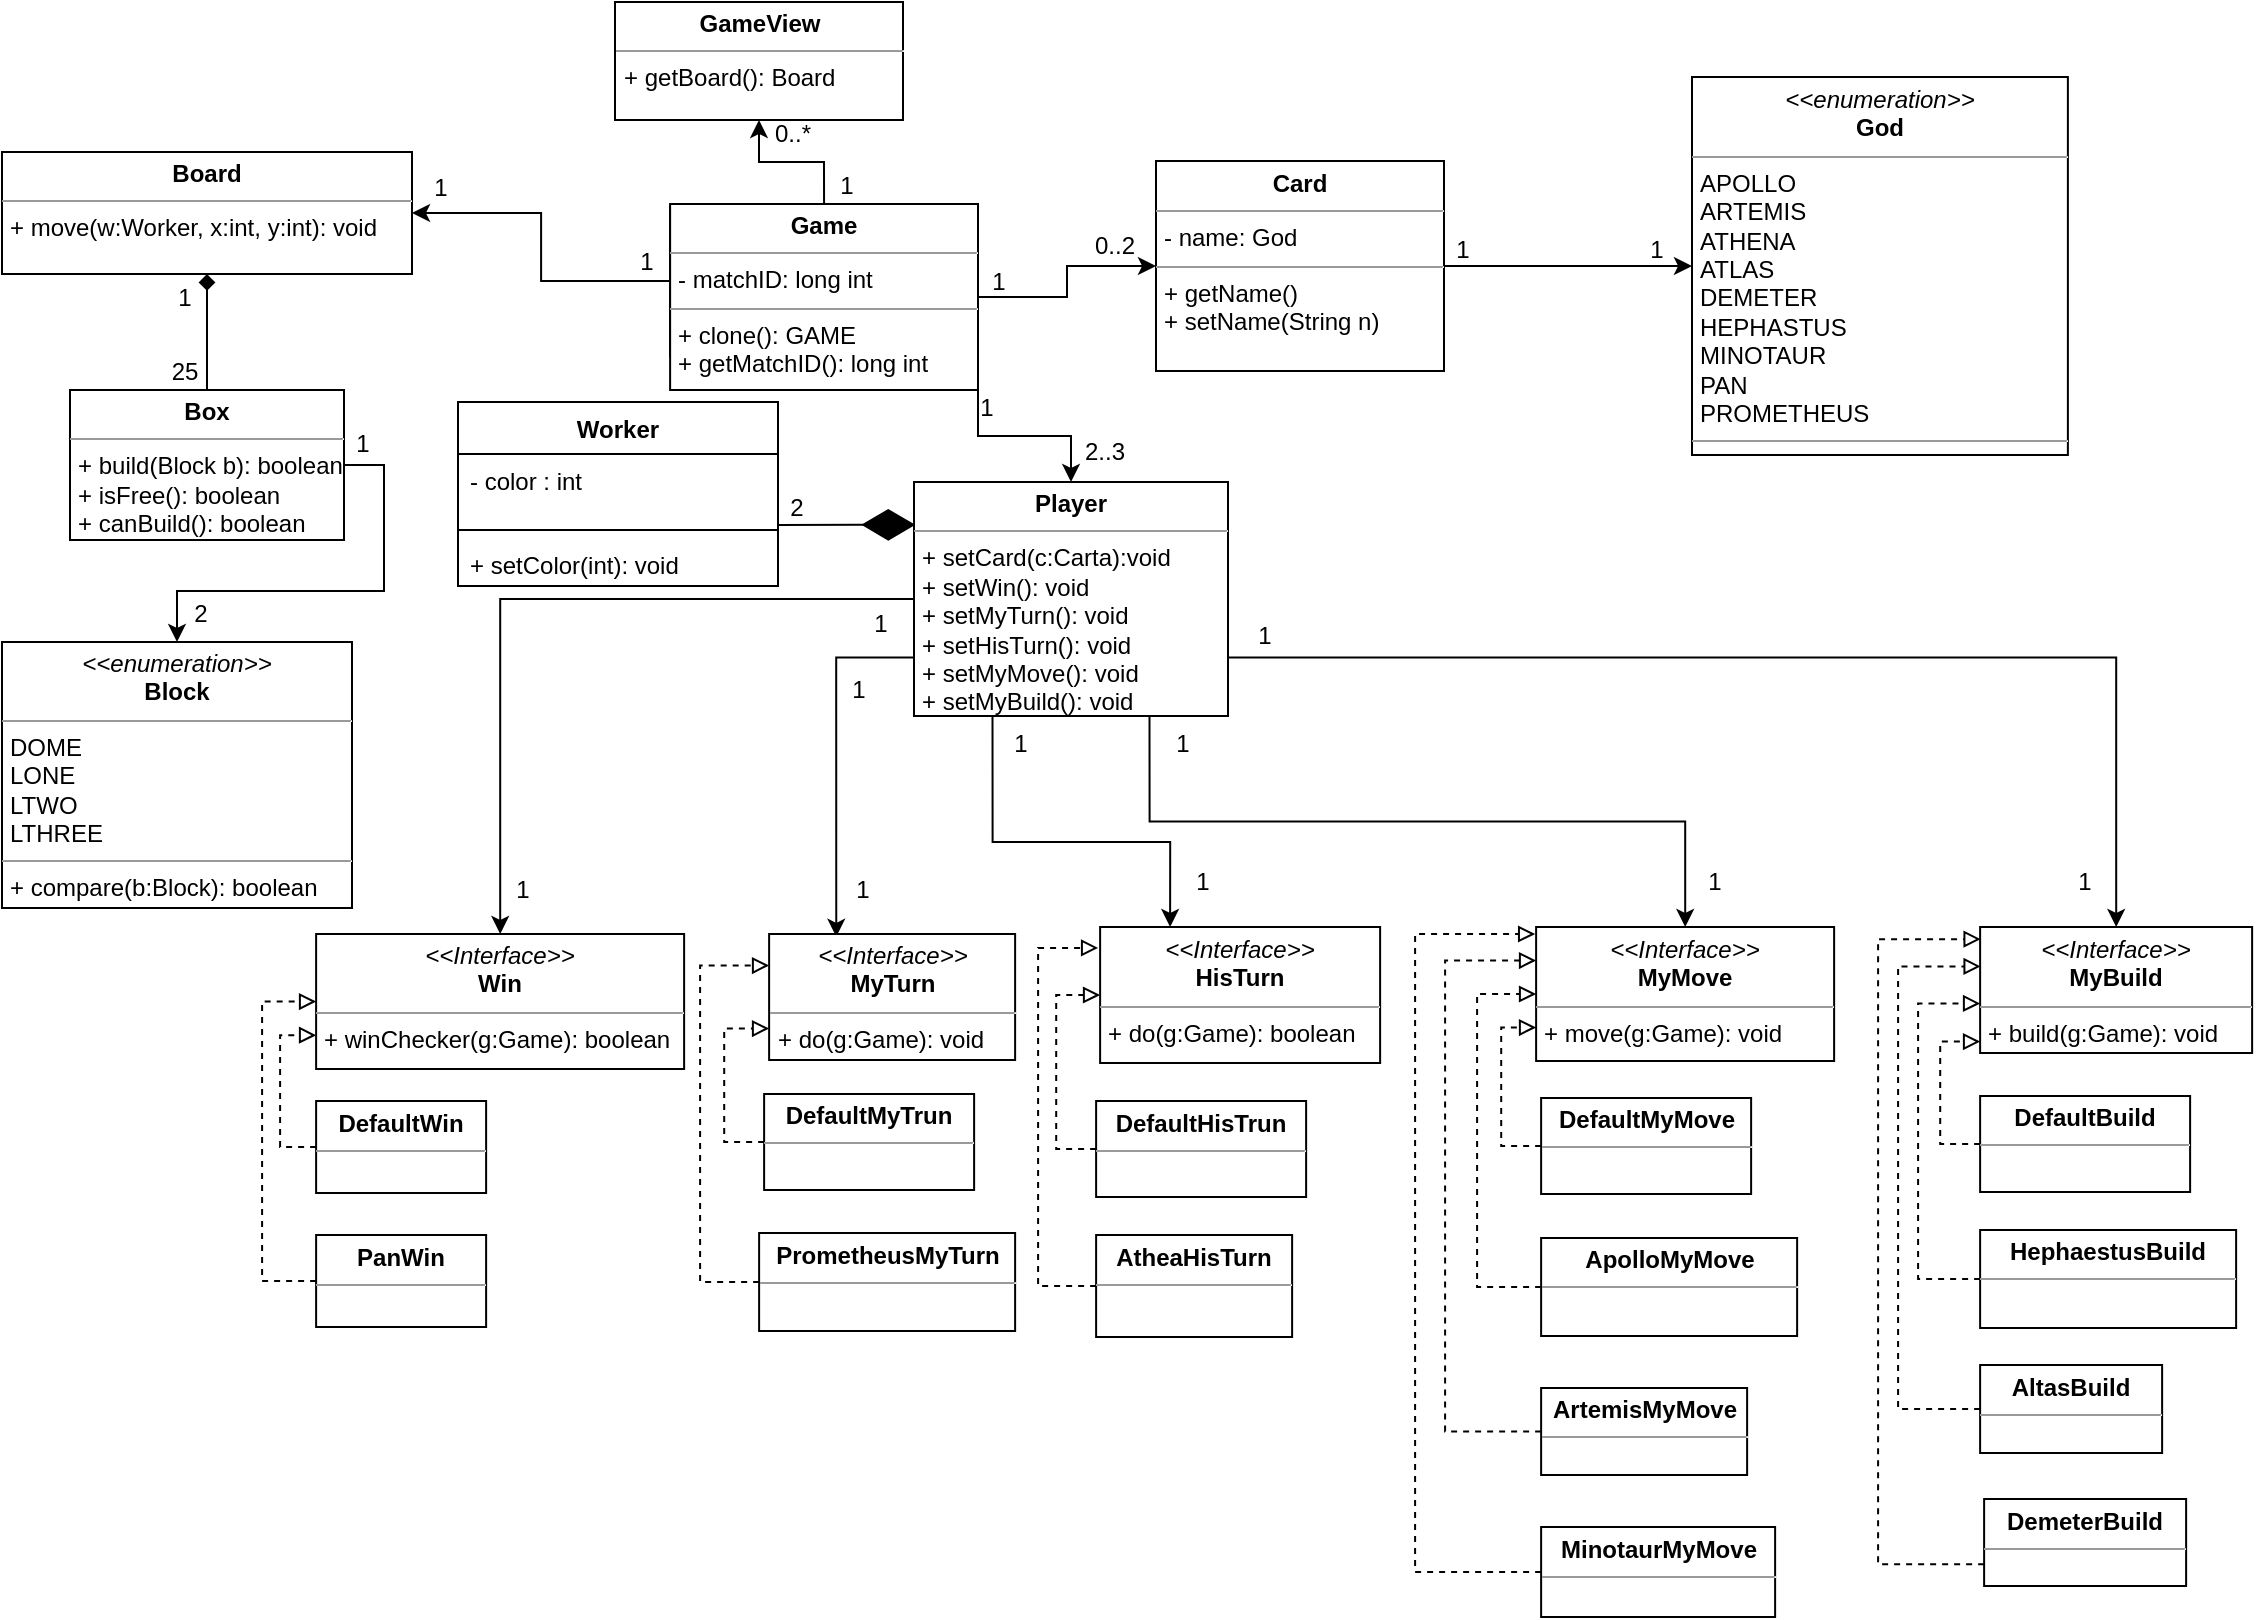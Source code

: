 <mxfile version="12.6.5" type="device"><diagram id="AI4W4s346pFo44KeCA1z" name="Page-1"><mxGraphModel dx="1673" dy="967" grid="0" gridSize="10" guides="1" tooltips="1" connect="1" arrows="1" fold="1" page="1" pageScale="1" pageWidth="1169" pageHeight="827" math="0" shadow="0"><root><mxCell id="0"/><mxCell id="1" parent="0"/><mxCell id="ljzHWtXD3Ws3ad_9SaKF-7" style="edgeStyle=orthogonalEdgeStyle;rounded=0;orthogonalLoop=1;jettySize=auto;html=1;exitX=0;exitY=0.5;exitDx=0;exitDy=0;" edge="1" parent="1" source="TL9_snPZ9ANABbZx_FBI-160" target="TL9_snPZ9ANABbZx_FBI-161"><mxGeometry relative="1" as="geometry"/></mxCell><mxCell id="TL9_snPZ9ANABbZx_FBI-160" value="&lt;p style=&quot;margin: 0px ; margin-top: 4px ; text-align: center&quot;&gt;&lt;b&gt;Game&lt;/b&gt;&lt;/p&gt;&lt;hr size=&quot;1&quot;&gt;&lt;p style=&quot;margin: 0px ; margin-left: 4px&quot;&gt;&lt;/p&gt;&lt;p style=&quot;margin: 0px ; margin-left: 4px&quot;&gt;-matchID: long int&lt;/p&gt;" style="verticalAlign=top;align=left;overflow=fill;fontSize=12;fontFamily=Helvetica;html=1;" parent="1" vertex="1"><mxGeometry x="345.06" y="114" width="152" height="75" as="geometry"/></mxCell><mxCell id="TL9_snPZ9ANABbZx_FBI-161" value="&lt;p style=&quot;margin: 0px ; margin-top: 4px ; text-align: center&quot;&gt;&lt;b&gt;Board&lt;/b&gt;&lt;/p&gt;&lt;hr size=&quot;1&quot;&gt;&lt;p style=&quot;margin: 0px ; margin-left: 4px&quot;&gt;+ move(w:Worker, x:int, y:int): void&lt;/p&gt;" style="verticalAlign=top;align=left;overflow=fill;fontSize=12;fontFamily=Helvetica;html=1;" parent="1" vertex="1"><mxGeometry x="11" y="87" width="205" height="61" as="geometry"/></mxCell><mxCell id="TL9_snPZ9ANABbZx_FBI-163" style="edgeStyle=orthogonalEdgeStyle;rounded=0;orthogonalLoop=1;jettySize=auto;html=1;entryX=0.5;entryY=1;entryDx=0;entryDy=0;endArrow=diamond;endFill=1;" parent="1" source="TL9_snPZ9ANABbZx_FBI-162" target="TL9_snPZ9ANABbZx_FBI-161" edge="1"><mxGeometry relative="1" as="geometry"/></mxCell><mxCell id="ljzHWtXD3Ws3ad_9SaKF-19" style="edgeStyle=orthogonalEdgeStyle;rounded=0;orthogonalLoop=1;jettySize=auto;html=1;exitX=1;exitY=0.5;exitDx=0;exitDy=0;entryX=0.5;entryY=0;entryDx=0;entryDy=0;" edge="1" parent="1" source="TL9_snPZ9ANABbZx_FBI-162" target="TL9_snPZ9ANABbZx_FBI-165"><mxGeometry relative="1" as="geometry"/></mxCell><mxCell id="TL9_snPZ9ANABbZx_FBI-162" value="&lt;p style=&quot;margin: 0px ; margin-top: 4px ; text-align: center&quot;&gt;&lt;b&gt;Box&lt;/b&gt;&lt;/p&gt;&lt;hr size=&quot;1&quot;&gt;&lt;p style=&quot;margin: 0px ; margin-left: 4px&quot;&gt;+ build(Block b): boolean&lt;/p&gt;&lt;p style=&quot;margin: 0px ; margin-left: 4px&quot;&gt;+ isFree(): boolean&lt;/p&gt;&lt;p style=&quot;margin: 0px ; margin-left: 4px&quot;&gt;+ canBuild(): boolean&lt;/p&gt;" style="verticalAlign=top;align=left;overflow=fill;fontSize=12;fontFamily=Helvetica;html=1;" parent="1" vertex="1"><mxGeometry x="45" y="206" width="137" height="75" as="geometry"/></mxCell><mxCell id="TL9_snPZ9ANABbZx_FBI-164" value="25" style="text;html=1;align=center;verticalAlign=middle;resizable=0;points=[];autosize=1;" parent="1" vertex="1"><mxGeometry x="90" y="188" width="23" height="18" as="geometry"/></mxCell><mxCell id="TL9_snPZ9ANABbZx_FBI-165" value="&lt;p style=&quot;margin: 0px ; margin-top: 4px ; text-align: center&quot;&gt;&lt;i&gt;&amp;lt;&amp;lt;enumeration&amp;gt;&amp;gt;&lt;/i&gt;&lt;br&gt;&lt;b&gt;Block&lt;/b&gt;&lt;/p&gt;&lt;hr size=&quot;1&quot;&gt;&lt;p style=&quot;margin: 0px ; margin-left: 4px&quot;&gt;DOME&lt;/p&gt;&lt;p style=&quot;margin: 0px ; margin-left: 4px&quot;&gt;LONE&lt;/p&gt;&lt;p style=&quot;margin: 0px ; margin-left: 4px&quot;&gt;LTWO&lt;/p&gt;&lt;p style=&quot;margin: 0px ; margin-left: 4px&quot;&gt;LTHREE&lt;/p&gt;&lt;hr size=&quot;1&quot;&gt;&lt;p style=&quot;margin: 0px ; margin-left: 4px&quot;&gt;+ compare(b:Block): boolean&lt;/p&gt;" style="verticalAlign=top;align=left;overflow=fill;fontSize=12;fontFamily=Helvetica;html=1;" parent="1" vertex="1"><mxGeometry x="11" y="332" width="175" height="133" as="geometry"/></mxCell><mxCell id="ljzHWtXD3Ws3ad_9SaKF-27" style="edgeStyle=orthogonalEdgeStyle;rounded=0;orthogonalLoop=1;jettySize=auto;html=1;exitX=0;exitY=0.5;exitDx=0;exitDy=0;" edge="1" parent="1" source="TL9_snPZ9ANABbZx_FBI-167" target="UgyTfdKLfa_VLMzOBymf-9"><mxGeometry relative="1" as="geometry"/></mxCell><mxCell id="ljzHWtXD3Ws3ad_9SaKF-28" style="edgeStyle=orthogonalEdgeStyle;rounded=0;orthogonalLoop=1;jettySize=auto;html=1;exitX=0;exitY=0.75;exitDx=0;exitDy=0;entryX=0.273;entryY=0.022;entryDx=0;entryDy=0;entryPerimeter=0;" edge="1" parent="1" source="TL9_snPZ9ANABbZx_FBI-167" target="UgyTfdKLfa_VLMzOBymf-24"><mxGeometry relative="1" as="geometry"/></mxCell><mxCell id="ljzHWtXD3Ws3ad_9SaKF-29" style="edgeStyle=orthogonalEdgeStyle;rounded=0;orthogonalLoop=1;jettySize=auto;html=1;exitX=0.25;exitY=1;exitDx=0;exitDy=0;entryX=0.25;entryY=0;entryDx=0;entryDy=0;" edge="1" parent="1" source="TL9_snPZ9ANABbZx_FBI-167" target="UgyTfdKLfa_VLMzOBymf-25"><mxGeometry relative="1" as="geometry"><Array as="points"><mxPoint x="506" y="432"/><mxPoint x="595" y="432"/></Array></mxGeometry></mxCell><mxCell id="ljzHWtXD3Ws3ad_9SaKF-30" style="edgeStyle=orthogonalEdgeStyle;rounded=0;orthogonalLoop=1;jettySize=auto;html=1;exitX=0.75;exitY=1;exitDx=0;exitDy=0;" edge="1" parent="1" source="TL9_snPZ9ANABbZx_FBI-167" target="UgyTfdKLfa_VLMzOBymf-26"><mxGeometry relative="1" as="geometry"/></mxCell><mxCell id="ljzHWtXD3Ws3ad_9SaKF-31" style="edgeStyle=orthogonalEdgeStyle;rounded=0;orthogonalLoop=1;jettySize=auto;html=1;exitX=1;exitY=0.75;exitDx=0;exitDy=0;" edge="1" parent="1" source="TL9_snPZ9ANABbZx_FBI-167" target="UgyTfdKLfa_VLMzOBymf-27"><mxGeometry relative="1" as="geometry"/></mxCell><mxCell id="TL9_snPZ9ANABbZx_FBI-167" value="&lt;p style=&quot;margin: 0px ; margin-top: 4px ; text-align: center&quot;&gt;&lt;b&gt;Player&lt;/b&gt;&lt;/p&gt;&lt;hr size=&quot;1&quot;&gt;&lt;p style=&quot;margin: 0px ; margin-left: 4px&quot;&gt;&lt;/p&gt;&lt;p style=&quot;margin: 0px ; margin-left: 4px&quot;&gt;+ setCard(c:Carta):void&lt;/p&gt;&lt;p style=&quot;margin: 0px ; margin-left: 4px&quot;&gt;+ setWin(): void&lt;/p&gt;&lt;p style=&quot;margin: 0px ; margin-left: 4px&quot;&gt;+ setMyTurn(): void&lt;/p&gt;&lt;p style=&quot;margin: 0px ; margin-left: 4px&quot;&gt;+ setHisTurn(): void&lt;/p&gt;&lt;p style=&quot;margin: 0px ; margin-left: 4px&quot;&gt;+ setMyMove(): void&lt;/p&gt;&lt;p style=&quot;margin: 0px ; margin-left: 4px&quot;&gt;+ setMyBuild(): void&lt;/p&gt;" style="verticalAlign=top;align=left;overflow=fill;fontSize=12;fontFamily=Helvetica;html=1;" parent="1" vertex="1"><mxGeometry x="467" y="252" width="157" height="117" as="geometry"/></mxCell><mxCell id="TL9_snPZ9ANABbZx_FBI-180" value="&lt;p style=&quot;margin: 0px ; margin-top: 4px ; text-align: center&quot;&gt;&lt;b&gt;GameView&lt;/b&gt;&lt;/p&gt;&lt;hr size=&quot;1&quot;&gt;&lt;p style=&quot;margin: 0px ; margin-left: 4px&quot;&gt;&lt;/p&gt;&lt;p style=&quot;margin: 0px ; margin-left: 4px&quot;&gt;+ getBoard(): Board&lt;/p&gt;" style="verticalAlign=top;align=left;overflow=fill;fontSize=12;fontFamily=Helvetica;html=1;" parent="1" vertex="1"><mxGeometry x="317.5" y="12" width="144" height="59" as="geometry"/></mxCell><mxCell id="ljzHWtXD3Ws3ad_9SaKF-2" style="edgeStyle=orthogonalEdgeStyle;rounded=0;orthogonalLoop=1;jettySize=auto;html=1;entryX=0;entryY=0.5;entryDx=0;entryDy=0;" edge="1" parent="1" source="UgyTfdKLfa_VLMzOBymf-4" target="pAgwG4pUgbgQ0UnFeg27-1"><mxGeometry relative="1" as="geometry"/></mxCell><mxCell id="UgyTfdKLfa_VLMzOBymf-4" value="&lt;p style=&quot;margin: 0px ; margin-top: 4px ; text-align: center&quot;&gt;&lt;b&gt;Card&lt;/b&gt;&lt;/p&gt;&lt;hr size=&quot;1&quot;&gt;&lt;p style=&quot;margin: 0px ; margin-left: 4px&quot;&gt;- name: God&lt;br&gt;&lt;/p&gt;&lt;hr size=&quot;1&quot;&gt;&lt;p style=&quot;margin: 0px ; margin-left: 4px&quot;&gt;+ getName()&lt;/p&gt;&lt;p style=&quot;margin: 0px ; margin-left: 4px&quot;&gt;+ setName(String n)&lt;/p&gt;" style="verticalAlign=top;align=left;overflow=fill;fontSize=12;fontFamily=Helvetica;html=1;" parent="1" vertex="1"><mxGeometry x="588" y="91.5" width="144" height="105" as="geometry"/></mxCell><mxCell id="UgyTfdKLfa_VLMzOBymf-9" value="&lt;p style=&quot;margin: 0px ; margin-top: 4px ; text-align: center&quot;&gt;&lt;i&gt;&amp;lt;&amp;lt;Interface&amp;gt;&amp;gt;&lt;/i&gt;&lt;br&gt;&lt;b&gt;Win&lt;/b&gt;&lt;/p&gt;&lt;hr size=&quot;1&quot;&gt;&lt;p style=&quot;margin: 0px ; margin-left: 4px&quot;&gt;+ winChecker(g:Game): boolean&lt;/p&gt;" style="verticalAlign=top;align=left;overflow=fill;fontSize=12;fontFamily=Helvetica;html=1;" parent="1" vertex="1"><mxGeometry x="168.06" y="478" width="184" height="67.5" as="geometry"/></mxCell><mxCell id="UgyTfdKLfa_VLMzOBymf-24" value="&lt;p style=&quot;margin: 0px ; margin-top: 4px ; text-align: center&quot;&gt;&lt;i&gt;&amp;lt;&amp;lt;Interface&amp;gt;&amp;gt;&lt;/i&gt;&lt;br&gt;&lt;b&gt;MyTurn&lt;/b&gt;&lt;/p&gt;&lt;hr size=&quot;1&quot;&gt;&lt;p style=&quot;margin: 0px ; margin-left: 4px&quot;&gt;+ do(g:Game): void&lt;/p&gt;" style="verticalAlign=top;align=left;overflow=fill;fontSize=12;fontFamily=Helvetica;html=1;" parent="1" vertex="1"><mxGeometry x="394.56" y="478" width="123" height="63" as="geometry"/></mxCell><mxCell id="UgyTfdKLfa_VLMzOBymf-25" value="&lt;p style=&quot;margin: 0px ; margin-top: 4px ; text-align: center&quot;&gt;&lt;i&gt;&amp;lt;&amp;lt;Interface&amp;gt;&amp;gt;&lt;/i&gt;&lt;br&gt;&lt;b&gt;HisTurn&lt;/b&gt;&lt;/p&gt;&lt;hr size=&quot;1&quot;&gt;&lt;p style=&quot;margin: 0px ; margin-left: 4px&quot;&gt;+ do(g:Game): boolean&lt;/p&gt;" style="verticalAlign=top;align=left;overflow=fill;fontSize=12;fontFamily=Helvetica;html=1;" parent="1" vertex="1"><mxGeometry x="560.06" y="474.5" width="140" height="68" as="geometry"/></mxCell><mxCell id="UgyTfdKLfa_VLMzOBymf-26" value="&lt;p style=&quot;margin: 0px ; margin-top: 4px ; text-align: center&quot;&gt;&lt;i&gt;&amp;lt;&amp;lt;Interface&amp;gt;&amp;gt;&lt;/i&gt;&lt;br&gt;&lt;b&gt;MyMove&lt;/b&gt;&lt;/p&gt;&lt;hr size=&quot;1&quot;&gt;&lt;p style=&quot;margin: 0px ; margin-left: 4px&quot;&gt;+ move(g:Game): void&lt;/p&gt;" style="verticalAlign=top;align=left;overflow=fill;fontSize=12;fontFamily=Helvetica;html=1;" parent="1" vertex="1"><mxGeometry x="778.06" y="474.5" width="149" height="67" as="geometry"/></mxCell><mxCell id="UgyTfdKLfa_VLMzOBymf-27" value="&lt;p style=&quot;margin: 0px ; margin-top: 4px ; text-align: center&quot;&gt;&lt;i&gt;&amp;lt;&amp;lt;Interface&amp;gt;&amp;gt;&lt;/i&gt;&lt;br&gt;&lt;b&gt;MyBuild&lt;/b&gt;&lt;/p&gt;&lt;hr size=&quot;1&quot;&gt;&lt;p style=&quot;margin: 0px ; margin-left: 4px&quot;&gt;+ build(g:Game): void&lt;/p&gt;" style="verticalAlign=top;align=left;overflow=fill;fontSize=12;fontFamily=Helvetica;html=1;" parent="1" vertex="1"><mxGeometry x="1000.06" y="474.5" width="136" height="63" as="geometry"/></mxCell><mxCell id="UgyTfdKLfa_VLMzOBymf-49" style="edgeStyle=orthogonalEdgeStyle;rounded=0;orthogonalLoop=1;jettySize=auto;html=1;entryX=0;entryY=0.75;entryDx=0;entryDy=0;endArrow=block;endFill=0;dashed=1;exitX=0;exitY=0.5;exitDx=0;exitDy=0;" parent="1" source="UgyTfdKLfa_VLMzOBymf-33" target="UgyTfdKLfa_VLMzOBymf-9" edge="1"><mxGeometry relative="1" as="geometry"><Array as="points"><mxPoint x="150.06" y="585"/><mxPoint x="150.06" y="529"/></Array></mxGeometry></mxCell><mxCell id="UgyTfdKLfa_VLMzOBymf-33" value="&lt;p style=&quot;margin: 0px ; margin-top: 4px ; text-align: center&quot;&gt;&lt;b&gt;DefaultWin&lt;/b&gt;&lt;/p&gt;&lt;hr size=&quot;1&quot;&gt;&lt;p style=&quot;margin: 0px ; margin-left: 4px&quot;&gt;&lt;/p&gt;&lt;p style=&quot;margin: 0px ; margin-left: 4px&quot;&gt;&lt;br&gt;&lt;/p&gt;" style="verticalAlign=top;align=left;overflow=fill;fontSize=12;fontFamily=Helvetica;html=1;" parent="1" vertex="1"><mxGeometry x="168.06" y="561.5" width="85" height="46" as="geometry"/></mxCell><mxCell id="UgyTfdKLfa_VLMzOBymf-50" style="edgeStyle=orthogonalEdgeStyle;rounded=0;orthogonalLoop=1;jettySize=auto;html=1;entryX=0;entryY=0.5;entryDx=0;entryDy=0;dashed=1;endArrow=block;endFill=0;exitX=0;exitY=0.5;exitDx=0;exitDy=0;" parent="1" source="UgyTfdKLfa_VLMzOBymf-34" target="UgyTfdKLfa_VLMzOBymf-9" edge="1"><mxGeometry relative="1" as="geometry"><Array as="points"><mxPoint x="141.06" y="652"/><mxPoint x="141.06" y="512"/></Array></mxGeometry></mxCell><mxCell id="UgyTfdKLfa_VLMzOBymf-34" value="&lt;p style=&quot;margin: 0px ; margin-top: 4px ; text-align: center&quot;&gt;&lt;b&gt;PanWin&lt;/b&gt;&lt;/p&gt;&lt;hr size=&quot;1&quot;&gt;&lt;p style=&quot;margin: 0px ; margin-left: 4px&quot;&gt;&lt;/p&gt;&lt;p style=&quot;margin: 0px ; margin-left: 4px&quot;&gt;&lt;br&gt;&lt;/p&gt;" style="verticalAlign=top;align=left;overflow=fill;fontSize=12;fontFamily=Helvetica;html=1;" parent="1" vertex="1"><mxGeometry x="168.06" y="628.5" width="85" height="46" as="geometry"/></mxCell><mxCell id="UgyTfdKLfa_VLMzOBymf-52" style="edgeStyle=orthogonalEdgeStyle;rounded=0;orthogonalLoop=1;jettySize=auto;html=1;entryX=0;entryY=0.75;entryDx=0;entryDy=0;dashed=1;endArrow=block;endFill=0;exitX=0;exitY=0.5;exitDx=0;exitDy=0;" parent="1" source="UgyTfdKLfa_VLMzOBymf-35" target="UgyTfdKLfa_VLMzOBymf-24" edge="1"><mxGeometry relative="1" as="geometry"/></mxCell><mxCell id="UgyTfdKLfa_VLMzOBymf-35" value="&lt;p style=&quot;margin: 0px ; margin-top: 4px ; text-align: center&quot;&gt;&lt;b&gt;DefaultMyTrun&lt;/b&gt;&lt;/p&gt;&lt;hr size=&quot;1&quot;&gt;&lt;p style=&quot;margin: 0px ; margin-left: 4px&quot;&gt;&lt;/p&gt;&lt;p style=&quot;margin: 0px ; margin-left: 4px&quot;&gt;&lt;br&gt;&lt;/p&gt;" style="verticalAlign=top;align=left;overflow=fill;fontSize=12;fontFamily=Helvetica;html=1;" parent="1" vertex="1"><mxGeometry x="392.06" y="558" width="105" height="48" as="geometry"/></mxCell><mxCell id="UgyTfdKLfa_VLMzOBymf-53" style="edgeStyle=orthogonalEdgeStyle;rounded=0;orthogonalLoop=1;jettySize=auto;html=1;entryX=0;entryY=0.25;entryDx=0;entryDy=0;dashed=1;endArrow=block;endFill=0;exitX=0;exitY=0.5;exitDx=0;exitDy=0;" parent="1" source="UgyTfdKLfa_VLMzOBymf-36" target="UgyTfdKLfa_VLMzOBymf-24" edge="1"><mxGeometry relative="1" as="geometry"><Array as="points"><mxPoint x="360.06" y="652"/><mxPoint x="360.06" y="493"/></Array></mxGeometry></mxCell><mxCell id="UgyTfdKLfa_VLMzOBymf-36" value="&lt;p style=&quot;margin: 0px ; margin-top: 4px ; text-align: center&quot;&gt;&lt;b&gt;PrometheusMyTurn&lt;/b&gt;&lt;/p&gt;&lt;hr size=&quot;1&quot;&gt;&lt;p style=&quot;margin: 0px ; margin-left: 4px&quot;&gt;&lt;/p&gt;&lt;p style=&quot;margin: 0px ; margin-left: 4px&quot;&gt;&lt;br&gt;&lt;/p&gt;" style="verticalAlign=top;align=left;overflow=fill;fontSize=12;fontFamily=Helvetica;html=1;" parent="1" vertex="1"><mxGeometry x="389.56" y="627.5" width="128" height="49" as="geometry"/></mxCell><mxCell id="UgyTfdKLfa_VLMzOBymf-60" style="edgeStyle=orthogonalEdgeStyle;rounded=0;orthogonalLoop=1;jettySize=auto;html=1;entryX=0;entryY=0.5;entryDx=0;entryDy=0;dashed=1;endArrow=block;endFill=0;exitX=0;exitY=0.5;exitDx=0;exitDy=0;" parent="1" source="UgyTfdKLfa_VLMzOBymf-39" target="UgyTfdKLfa_VLMzOBymf-25" edge="1"><mxGeometry relative="1" as="geometry"/></mxCell><mxCell id="UgyTfdKLfa_VLMzOBymf-39" value="&lt;p style=&quot;margin: 0px ; margin-top: 4px ; text-align: center&quot;&gt;&lt;b&gt;DefaultHisTrun&lt;/b&gt;&lt;/p&gt;&lt;hr size=&quot;1&quot;&gt;&lt;p style=&quot;margin: 0px ; margin-left: 4px&quot;&gt;&lt;/p&gt;&lt;p style=&quot;margin: 0px ; margin-left: 4px&quot;&gt;&lt;br&gt;&lt;/p&gt;" style="verticalAlign=top;align=left;overflow=fill;fontSize=12;fontFamily=Helvetica;html=1;" parent="1" vertex="1"><mxGeometry x="558.06" y="561.5" width="105" height="48" as="geometry"/></mxCell><mxCell id="UgyTfdKLfa_VLMzOBymf-61" style="edgeStyle=orthogonalEdgeStyle;rounded=0;orthogonalLoop=1;jettySize=auto;html=1;entryX=-0.007;entryY=0.154;entryDx=0;entryDy=0;entryPerimeter=0;dashed=1;endArrow=block;endFill=0;exitX=0;exitY=0.5;exitDx=0;exitDy=0;" parent="1" source="UgyTfdKLfa_VLMzOBymf-40" target="UgyTfdKLfa_VLMzOBymf-25" edge="1"><mxGeometry relative="1" as="geometry"><Array as="points"><mxPoint x="529.06" y="654"/><mxPoint x="529.06" y="485"/></Array></mxGeometry></mxCell><mxCell id="UgyTfdKLfa_VLMzOBymf-40" value="&lt;p style=&quot;margin: 0px ; margin-top: 4px ; text-align: center&quot;&gt;&lt;b&gt;AtheaHisTurn&lt;/b&gt;&lt;/p&gt;&lt;hr size=&quot;1&quot;&gt;&lt;p style=&quot;margin: 0px ; margin-left: 4px&quot;&gt;&lt;/p&gt;&lt;p style=&quot;margin: 0px ; margin-left: 4px&quot;&gt;&lt;br&gt;&lt;/p&gt;" style="verticalAlign=top;align=left;overflow=fill;fontSize=12;fontFamily=Helvetica;html=1;" parent="1" vertex="1"><mxGeometry x="558.06" y="628.5" width="98" height="51" as="geometry"/></mxCell><mxCell id="UgyTfdKLfa_VLMzOBymf-67" style="edgeStyle=orthogonalEdgeStyle;rounded=0;orthogonalLoop=1;jettySize=auto;html=1;entryX=0;entryY=0.909;entryDx=0;entryDy=0;dashed=1;endArrow=block;endFill=0;exitX=0;exitY=0.5;exitDx=0;exitDy=0;entryPerimeter=0;" parent="1" source="UgyTfdKLfa_VLMzOBymf-41" target="UgyTfdKLfa_VLMzOBymf-27" edge="1"><mxGeometry relative="1" as="geometry"/></mxCell><mxCell id="UgyTfdKLfa_VLMzOBymf-41" value="&lt;p style=&quot;margin: 0px ; margin-top: 4px ; text-align: center&quot;&gt;&lt;b&gt;DefaultBuild&lt;/b&gt;&lt;/p&gt;&lt;hr size=&quot;1&quot;&gt;&lt;p style=&quot;margin: 0px ; margin-left: 4px&quot;&gt;&lt;/p&gt;&lt;p style=&quot;margin: 0px ; margin-left: 4px&quot;&gt;&lt;br&gt;&lt;/p&gt;" style="verticalAlign=top;align=left;overflow=fill;fontSize=12;fontFamily=Helvetica;html=1;" parent="1" vertex="1"><mxGeometry x="1000.06" y="559" width="105" height="48" as="geometry"/></mxCell><mxCell id="UgyTfdKLfa_VLMzOBymf-68" style="edgeStyle=orthogonalEdgeStyle;rounded=0;orthogonalLoop=1;jettySize=auto;html=1;dashed=1;endArrow=block;endFill=0;entryX=0;entryY=0.607;entryDx=0;entryDy=0;entryPerimeter=0;exitX=0;exitY=0.5;exitDx=0;exitDy=0;" parent="1" source="UgyTfdKLfa_VLMzOBymf-42" target="UgyTfdKLfa_VLMzOBymf-27" edge="1"><mxGeometry relative="1" as="geometry"><mxPoint x="950.06" y="503.5" as="targetPoint"/><Array as="points"><mxPoint x="969.06" y="650.5"/><mxPoint x="969.06" y="512.5"/></Array></mxGeometry></mxCell><mxCell id="UgyTfdKLfa_VLMzOBymf-42" value="&lt;p style=&quot;margin: 0px ; margin-top: 4px ; text-align: center&quot;&gt;&lt;b&gt;HephaestusBuild&lt;/b&gt;&lt;/p&gt;&lt;hr size=&quot;1&quot;&gt;&lt;p style=&quot;margin: 0px ; margin-left: 4px&quot;&gt;&lt;/p&gt;&lt;p style=&quot;margin: 0px ; margin-left: 4px&quot;&gt;&lt;br&gt;&lt;/p&gt;" style="verticalAlign=top;align=left;overflow=fill;fontSize=12;fontFamily=Helvetica;html=1;" parent="1" vertex="1"><mxGeometry x="1000.06" y="626" width="128" height="49" as="geometry"/></mxCell><mxCell id="UgyTfdKLfa_VLMzOBymf-69" style="edgeStyle=orthogonalEdgeStyle;rounded=0;orthogonalLoop=1;jettySize=auto;html=1;entryX=0.002;entryY=0.313;entryDx=0;entryDy=0;entryPerimeter=0;dashed=1;endArrow=block;endFill=0;exitX=0;exitY=0.5;exitDx=0;exitDy=0;" parent="1" source="UgyTfdKLfa_VLMzOBymf-43" target="UgyTfdKLfa_VLMzOBymf-27" edge="1"><mxGeometry relative="1" as="geometry"><Array as="points"><mxPoint x="959.06" y="715.5"/><mxPoint x="959.06" y="494.5"/></Array></mxGeometry></mxCell><mxCell id="UgyTfdKLfa_VLMzOBymf-43" value="&lt;p style=&quot;margin: 0px ; margin-top: 4px ; text-align: center&quot;&gt;&lt;b&gt;AltasBuild&lt;/b&gt;&lt;/p&gt;&lt;hr size=&quot;1&quot;&gt;&lt;p style=&quot;margin: 0px ; margin-left: 4px&quot;&gt;&lt;/p&gt;&lt;p style=&quot;margin: 0px ; margin-left: 4px&quot;&gt;&lt;br&gt;&lt;/p&gt;" style="verticalAlign=top;align=left;overflow=fill;fontSize=12;fontFamily=Helvetica;html=1;" parent="1" vertex="1"><mxGeometry x="1000.06" y="693.5" width="91" height="44" as="geometry"/></mxCell><mxCell id="UgyTfdKLfa_VLMzOBymf-70" style="edgeStyle=orthogonalEdgeStyle;rounded=0;orthogonalLoop=1;jettySize=auto;html=1;entryX=0.002;entryY=0.097;entryDx=0;entryDy=0;entryPerimeter=0;dashed=1;endArrow=block;endFill=0;exitX=0;exitY=0.75;exitDx=0;exitDy=0;" parent="1" source="UgyTfdKLfa_VLMzOBymf-44" target="UgyTfdKLfa_VLMzOBymf-27" edge="1"><mxGeometry relative="1" as="geometry"><Array as="points"><mxPoint x="949.06" y="793.5"/><mxPoint x="949.06" y="480.5"/></Array></mxGeometry></mxCell><mxCell id="UgyTfdKLfa_VLMzOBymf-44" value="&lt;p style=&quot;margin: 0px ; margin-top: 4px ; text-align: center&quot;&gt;&lt;b&gt;DemeterBuild&lt;/b&gt;&lt;/p&gt;&lt;hr size=&quot;1&quot;&gt;&lt;p style=&quot;margin: 0px ; margin-left: 4px&quot;&gt;&lt;/p&gt;&lt;p style=&quot;margin: 0px ; margin-left: 4px&quot;&gt;&lt;br&gt;&lt;/p&gt;" style="verticalAlign=top;align=left;overflow=fill;fontSize=12;fontFamily=Helvetica;html=1;" parent="1" vertex="1"><mxGeometry x="1002.06" y="760.5" width="101" height="43.5" as="geometry"/></mxCell><mxCell id="UgyTfdKLfa_VLMzOBymf-54" style="edgeStyle=orthogonalEdgeStyle;rounded=0;orthogonalLoop=1;jettySize=auto;html=1;entryX=0;entryY=0.75;entryDx=0;entryDy=0;dashed=1;endArrow=block;endFill=0;exitX=0;exitY=0.5;exitDx=0;exitDy=0;" parent="1" source="UgyTfdKLfa_VLMzOBymf-45" target="UgyTfdKLfa_VLMzOBymf-26" edge="1"><mxGeometry relative="1" as="geometry"/></mxCell><mxCell id="UgyTfdKLfa_VLMzOBymf-45" value="&lt;p style=&quot;margin: 0px ; margin-top: 4px ; text-align: center&quot;&gt;&lt;b&gt;DefaultMyMove&lt;/b&gt;&lt;/p&gt;&lt;hr size=&quot;1&quot;&gt;&lt;p style=&quot;margin: 0px ; margin-left: 4px&quot;&gt;&lt;/p&gt;&lt;p style=&quot;margin: 0px ; margin-left: 4px&quot;&gt;&lt;br&gt;&lt;/p&gt;" style="verticalAlign=top;align=left;overflow=fill;fontSize=12;fontFamily=Helvetica;html=1;" parent="1" vertex="1"><mxGeometry x="780.56" y="560" width="105" height="48" as="geometry"/></mxCell><mxCell id="UgyTfdKLfa_VLMzOBymf-64" style="edgeStyle=orthogonalEdgeStyle;rounded=0;orthogonalLoop=1;jettySize=auto;html=1;entryX=0;entryY=0.5;entryDx=0;entryDy=0;dashed=1;endArrow=block;endFill=0;exitX=0;exitY=0.5;exitDx=0;exitDy=0;" parent="1" source="UgyTfdKLfa_VLMzOBymf-46" target="UgyTfdKLfa_VLMzOBymf-26" edge="1"><mxGeometry relative="1" as="geometry"><Array as="points"><mxPoint x="748.56" y="655"/><mxPoint x="748.56" y="508"/></Array></mxGeometry></mxCell><mxCell id="UgyTfdKLfa_VLMzOBymf-46" value="&lt;p style=&quot;margin: 0px ; margin-top: 4px ; text-align: center&quot;&gt;&lt;b&gt;ApolloMyMove&lt;/b&gt;&lt;/p&gt;&lt;hr size=&quot;1&quot;&gt;&lt;p style=&quot;margin: 0px ; margin-left: 4px&quot;&gt;&lt;/p&gt;&lt;p style=&quot;margin: 0px ; margin-left: 4px&quot;&gt;&lt;br&gt;&lt;/p&gt;" style="verticalAlign=top;align=left;overflow=fill;fontSize=12;fontFamily=Helvetica;html=1;" parent="1" vertex="1"><mxGeometry x="780.56" y="630" width="128" height="49" as="geometry"/></mxCell><mxCell id="UgyTfdKLfa_VLMzOBymf-62" style="edgeStyle=orthogonalEdgeStyle;rounded=0;orthogonalLoop=1;jettySize=auto;html=1;entryX=0;entryY=0.25;entryDx=0;entryDy=0;dashed=1;endArrow=block;endFill=0;exitX=0;exitY=0.5;exitDx=0;exitDy=0;" parent="1" source="UgyTfdKLfa_VLMzOBymf-47" target="UgyTfdKLfa_VLMzOBymf-26" edge="1"><mxGeometry relative="1" as="geometry"><Array as="points"><mxPoint x="732.56" y="727"/><mxPoint x="732.56" y="491"/></Array></mxGeometry></mxCell><mxCell id="UgyTfdKLfa_VLMzOBymf-47" value="&lt;p style=&quot;margin: 0px ; margin-top: 4px ; text-align: center&quot;&gt;&lt;b&gt;ArtemisMyMove&lt;/b&gt;&lt;/p&gt;&lt;hr size=&quot;1&quot;&gt;&lt;p style=&quot;margin: 0px ; margin-left: 4px&quot;&gt;&lt;/p&gt;&lt;p style=&quot;margin: 0px ; margin-left: 4px&quot;&gt;&lt;br&gt;&lt;/p&gt;" style="verticalAlign=top;align=left;overflow=fill;fontSize=12;fontFamily=Helvetica;html=1;" parent="1" vertex="1"><mxGeometry x="780.56" y="705" width="103" height="43.5" as="geometry"/></mxCell><mxCell id="UgyTfdKLfa_VLMzOBymf-63" style="edgeStyle=orthogonalEdgeStyle;rounded=0;orthogonalLoop=1;jettySize=auto;html=1;dashed=1;endArrow=block;endFill=0;exitX=0;exitY=0.5;exitDx=0;exitDy=0;" parent="1" source="UgyTfdKLfa_VLMzOBymf-48" edge="1"><mxGeometry relative="1" as="geometry"><mxPoint x="777.56" y="478" as="targetPoint"/><Array as="points"><mxPoint x="717.56" y="797"/><mxPoint x="717.56" y="478"/><mxPoint x="777.56" y="478"/></Array></mxGeometry></mxCell><mxCell id="UgyTfdKLfa_VLMzOBymf-48" value="&lt;p style=&quot;margin: 0px ; margin-top: 4px ; text-align: center&quot;&gt;&lt;b&gt;MinotaurMyMove&lt;/b&gt;&lt;/p&gt;&lt;hr size=&quot;1&quot;&gt;&lt;p style=&quot;margin: 0px ; margin-left: 4px&quot;&gt;&lt;/p&gt;&lt;p style=&quot;margin: 0px ; margin-left: 4px&quot;&gt;&lt;br&gt;&lt;/p&gt;" style="verticalAlign=top;align=left;overflow=fill;fontSize=12;fontFamily=Helvetica;html=1;" parent="1" vertex="1"><mxGeometry x="780.56" y="774.5" width="117" height="45" as="geometry"/></mxCell><mxCell id="pAgwG4pUgbgQ0UnFeg27-1" value="&lt;p style=&quot;margin: 0px ; margin-top: 4px ; text-align: center&quot;&gt;&lt;i&gt;&amp;lt;&amp;lt;enumeration&amp;gt;&amp;gt;&lt;/i&gt;&lt;br&gt;&lt;b&gt;God&lt;/b&gt;&lt;/p&gt;&lt;hr size=&quot;1&quot;&gt;&lt;p style=&quot;margin: 0px ; margin-left: 4px&quot;&gt;APOLLO&lt;/p&gt;&lt;p style=&quot;margin: 0px ; margin-left: 4px&quot;&gt;ARTEMIS&lt;/p&gt;&lt;p style=&quot;margin: 0px ; margin-left: 4px&quot;&gt;ATHENA&lt;/p&gt;&lt;p style=&quot;margin: 0px ; margin-left: 4px&quot;&gt;ATLAS&lt;/p&gt;&lt;p style=&quot;margin: 0px ; margin-left: 4px&quot;&gt;DEMETER&lt;/p&gt;&lt;p style=&quot;margin: 0px ; margin-left: 4px&quot;&gt;HEPHASTUS&lt;/p&gt;&lt;p style=&quot;margin: 0px ; margin-left: 4px&quot;&gt;MINOTAUR&lt;/p&gt;&lt;p style=&quot;margin: 0px ; margin-left: 4px&quot;&gt;PAN&lt;/p&gt;&lt;p style=&quot;margin: 0px ; margin-left: 4px&quot;&gt;PROMETHEUS&lt;/p&gt;&lt;hr size=&quot;1&quot;&gt;&lt;p style=&quot;margin: 0px ; margin-left: 4px&quot;&gt;&lt;br&gt;&lt;/p&gt;" style="verticalAlign=top;align=left;overflow=fill;fontSize=12;fontFamily=Helvetica;html=1;" parent="1" vertex="1"><mxGeometry x="856.0" y="49.5" width="187.94" height="189" as="geometry"/></mxCell><mxCell id="ljzHWtXD3Ws3ad_9SaKF-3" value="1" style="text;html=1;align=center;verticalAlign=middle;resizable=0;points=[];autosize=1;" vertex="1" parent="1"><mxGeometry x="732" y="127" width="17" height="18" as="geometry"/></mxCell><mxCell id="ljzHWtXD3Ws3ad_9SaKF-5" value="1" style="text;html=1;align=center;verticalAlign=middle;resizable=0;points=[];autosize=1;" vertex="1" parent="1"><mxGeometry x="829" y="127" width="17" height="18" as="geometry"/></mxCell><mxCell id="ljzHWtXD3Ws3ad_9SaKF-8" value="1" style="text;html=1;align=center;verticalAlign=middle;resizable=0;points=[];autosize=1;" vertex="1" parent="1"><mxGeometry x="221" y="96" width="17" height="18" as="geometry"/></mxCell><mxCell id="ljzHWtXD3Ws3ad_9SaKF-9" value="1" style="text;html=1;align=center;verticalAlign=middle;resizable=0;points=[];autosize=1;" vertex="1" parent="1"><mxGeometry x="324" y="133" width="17" height="18" as="geometry"/></mxCell><mxCell id="ljzHWtXD3Ws3ad_9SaKF-11" value="" style="endArrow=none;html=1;" edge="1" parent="1" target="TL9_snPZ9ANABbZx_FBI-160"><mxGeometry width="50" height="50" relative="1" as="geometry"><mxPoint x="344.56" y="164" as="sourcePoint"/><mxPoint x="394.56" y="114" as="targetPoint"/></mxGeometry></mxCell><mxCell id="ljzHWtXD3Ws3ad_9SaKF-12" value="" style="endArrow=none;html=1;" edge="1" parent="1" target="TL9_snPZ9ANABbZx_FBI-160"><mxGeometry width="50" height="50" relative="1" as="geometry"><mxPoint x="345.06" y="173" as="sourcePoint"/><mxPoint x="395.06" y="123" as="targetPoint"/></mxGeometry></mxCell><mxCell id="ljzHWtXD3Ws3ad_9SaKF-24" style="edgeStyle=orthogonalEdgeStyle;rounded=0;orthogonalLoop=1;jettySize=auto;html=1;exitX=0.5;exitY=0;exitDx=0;exitDy=0;entryX=0.5;entryY=1;entryDx=0;entryDy=0;" edge="1" parent="1" source="ljzHWtXD3Ws3ad_9SaKF-13" target="TL9_snPZ9ANABbZx_FBI-180"><mxGeometry relative="1" as="geometry"/></mxCell><mxCell id="ljzHWtXD3Ws3ad_9SaKF-32" style="edgeStyle=orthogonalEdgeStyle;rounded=0;orthogonalLoop=1;jettySize=auto;html=1;exitX=1;exitY=0.5;exitDx=0;exitDy=0;" edge="1" parent="1" source="ljzHWtXD3Ws3ad_9SaKF-13" target="UgyTfdKLfa_VLMzOBymf-4"><mxGeometry relative="1" as="geometry"/></mxCell><mxCell id="ljzHWtXD3Ws3ad_9SaKF-35" style="edgeStyle=orthogonalEdgeStyle;rounded=0;orthogonalLoop=1;jettySize=auto;html=1;exitX=1;exitY=1;exitDx=0;exitDy=0;" edge="1" parent="1" source="ljzHWtXD3Ws3ad_9SaKF-13" target="TL9_snPZ9ANABbZx_FBI-167"><mxGeometry relative="1" as="geometry"/></mxCell><mxCell id="ljzHWtXD3Ws3ad_9SaKF-13" value="&lt;p style=&quot;margin: 0px ; margin-top: 4px ; text-align: center&quot;&gt;&lt;b&gt;Game&lt;/b&gt;&lt;/p&gt;&lt;hr size=&quot;1&quot;&gt;&lt;p style=&quot;margin: 0px ; margin-left: 4px&quot;&gt;- matchID: long int&lt;br&gt;&lt;/p&gt;&lt;hr size=&quot;1&quot;&gt;&lt;p style=&quot;margin: 0px ; margin-left: 4px&quot;&gt;+ clone(): GAME&lt;/p&gt;&lt;p style=&quot;margin: 0px ; margin-left: 4px&quot;&gt;+ getMatchID(): long int&lt;/p&gt;" style="verticalAlign=top;align=left;overflow=fill;fontSize=12;fontFamily=Helvetica;html=1;" vertex="1" parent="1"><mxGeometry x="345.06" y="113" width="153.94" height="93" as="geometry"/></mxCell><mxCell id="ljzHWtXD3Ws3ad_9SaKF-14" value="1" style="text;html=1;align=center;verticalAlign=middle;resizable=0;points=[];autosize=1;" vertex="1" parent="1"><mxGeometry x="93" y="151" width="17" height="18" as="geometry"/></mxCell><mxCell id="ljzHWtXD3Ws3ad_9SaKF-17" value="" style="endArrow=diamondThin;endFill=1;endSize=24;html=1;entryX=0.004;entryY=0.183;entryDx=0;entryDy=0;entryPerimeter=0;" edge="1" parent="1" target="TL9_snPZ9ANABbZx_FBI-167"><mxGeometry width="160" relative="1" as="geometry"><mxPoint x="399" y="273.462" as="sourcePoint"/><mxPoint x="559" y="273.5" as="targetPoint"/></mxGeometry></mxCell><mxCell id="ljzHWtXD3Ws3ad_9SaKF-18" value="2" style="text;html=1;align=center;verticalAlign=middle;resizable=0;points=[];autosize=1;" vertex="1" parent="1"><mxGeometry x="399" y="256" width="17" height="18" as="geometry"/></mxCell><mxCell id="ljzHWtXD3Ws3ad_9SaKF-20" value="Worker" style="swimlane;fontStyle=1;align=center;verticalAlign=top;childLayout=stackLayout;horizontal=1;startSize=26;horizontalStack=0;resizeParent=1;resizeParentMax=0;resizeLast=0;collapsible=1;marginBottom=0;" vertex="1" parent="1"><mxGeometry x="239" y="212" width="160" height="92" as="geometry"/></mxCell><mxCell id="ljzHWtXD3Ws3ad_9SaKF-21" value="- color : int&#10;" style="text;strokeColor=none;fillColor=none;align=left;verticalAlign=top;spacingLeft=4;spacingRight=4;overflow=hidden;rotatable=0;points=[[0,0.5],[1,0.5]];portConstraint=eastwest;" vertex="1" parent="ljzHWtXD3Ws3ad_9SaKF-20"><mxGeometry y="26" width="160" height="34" as="geometry"/></mxCell><mxCell id="ljzHWtXD3Ws3ad_9SaKF-22" value="" style="line;strokeWidth=1;fillColor=none;align=left;verticalAlign=middle;spacingTop=-1;spacingLeft=3;spacingRight=3;rotatable=0;labelPosition=right;points=[];portConstraint=eastwest;" vertex="1" parent="ljzHWtXD3Ws3ad_9SaKF-20"><mxGeometry y="60" width="160" height="8" as="geometry"/></mxCell><mxCell id="ljzHWtXD3Ws3ad_9SaKF-23" value="+ setColor(int): void" style="text;strokeColor=none;fillColor=none;align=left;verticalAlign=top;spacingLeft=4;spacingRight=4;overflow=hidden;rotatable=0;points=[[0,0.5],[1,0.5]];portConstraint=eastwest;" vertex="1" parent="ljzHWtXD3Ws3ad_9SaKF-20"><mxGeometry y="68" width="160" height="24" as="geometry"/></mxCell><mxCell id="ljzHWtXD3Ws3ad_9SaKF-25" value="1" style="text;html=1;align=center;verticalAlign=middle;resizable=0;points=[];autosize=1;" vertex="1" parent="1"><mxGeometry x="424" y="95" width="17" height="18" as="geometry"/></mxCell><mxCell id="ljzHWtXD3Ws3ad_9SaKF-26" value="0..*" style="text;html=1;align=center;verticalAlign=middle;resizable=0;points=[];autosize=1;" vertex="1" parent="1"><mxGeometry x="392.06" y="69" width="28" height="18" as="geometry"/></mxCell><mxCell id="ljzHWtXD3Ws3ad_9SaKF-33" value="1" style="text;html=1;align=center;verticalAlign=middle;resizable=0;points=[];autosize=1;" vertex="1" parent="1"><mxGeometry x="500.56" y="142.5" width="17" height="18" as="geometry"/></mxCell><mxCell id="ljzHWtXD3Ws3ad_9SaKF-34" value="0..2" style="text;html=1;align=center;verticalAlign=middle;resizable=0;points=[];autosize=1;" vertex="1" parent="1"><mxGeometry x="552" y="124.5" width="30" height="18" as="geometry"/></mxCell><mxCell id="ljzHWtXD3Ws3ad_9SaKF-36" value="1" style="text;html=1;align=center;verticalAlign=middle;resizable=0;points=[];autosize=1;" vertex="1" parent="1"><mxGeometry x="494" y="206" width="17" height="18" as="geometry"/></mxCell><mxCell id="ljzHWtXD3Ws3ad_9SaKF-37" value="2..3" style="text;html=1;align=center;verticalAlign=middle;resizable=0;points=[];autosize=1;" vertex="1" parent="1"><mxGeometry x="547" y="228" width="30" height="18" as="geometry"/></mxCell><mxCell id="ljzHWtXD3Ws3ad_9SaKF-41" value="1" style="text;html=1;align=center;verticalAlign=middle;resizable=0;points=[];autosize=1;" vertex="1" parent="1"><mxGeometry x="633" y="320" width="17" height="18" as="geometry"/></mxCell><mxCell id="ljzHWtXD3Ws3ad_9SaKF-42" value="1" style="text;html=1;align=center;verticalAlign=middle;resizable=0;points=[];autosize=1;" vertex="1" parent="1"><mxGeometry x="592" y="374" width="17" height="18" as="geometry"/></mxCell><mxCell id="ljzHWtXD3Ws3ad_9SaKF-43" value="1" style="text;html=1;align=center;verticalAlign=middle;resizable=0;points=[];autosize=1;" vertex="1" parent="1"><mxGeometry x="511" y="374" width="17" height="18" as="geometry"/></mxCell><mxCell id="ljzHWtXD3Ws3ad_9SaKF-44" value="1" style="text;html=1;align=center;verticalAlign=middle;resizable=0;points=[];autosize=1;" vertex="1" parent="1"><mxGeometry x="430" y="347" width="17" height="18" as="geometry"/></mxCell><mxCell id="ljzHWtXD3Ws3ad_9SaKF-45" value="1" style="text;html=1;align=center;verticalAlign=middle;resizable=0;points=[];autosize=1;" vertex="1" parent="1"><mxGeometry x="441" y="314" width="17" height="18" as="geometry"/></mxCell><mxCell id="ljzHWtXD3Ws3ad_9SaKF-46" value="1" style="text;html=1;align=center;verticalAlign=middle;resizable=0;points=[];autosize=1;" vertex="1" parent="1"><mxGeometry x="858" y="443" width="17" height="18" as="geometry"/></mxCell><mxCell id="ljzHWtXD3Ws3ad_9SaKF-47" value="1" style="text;html=1;align=center;verticalAlign=middle;resizable=0;points=[];autosize=1;" vertex="1" parent="1"><mxGeometry x="602.06" y="443" width="17" height="18" as="geometry"/></mxCell><mxCell id="ljzHWtXD3Ws3ad_9SaKF-48" value="1" style="text;html=1;align=center;verticalAlign=middle;resizable=0;points=[];autosize=1;" vertex="1" parent="1"><mxGeometry x="432" y="447" width="17" height="18" as="geometry"/></mxCell><mxCell id="ljzHWtXD3Ws3ad_9SaKF-49" value="1" style="text;html=1;align=center;verticalAlign=middle;resizable=0;points=[];autosize=1;" vertex="1" parent="1"><mxGeometry x="262" y="447" width="17" height="18" as="geometry"/></mxCell><mxCell id="ljzHWtXD3Ws3ad_9SaKF-50" value="1" style="text;html=1;align=center;verticalAlign=middle;resizable=0;points=[];autosize=1;" vertex="1" parent="1"><mxGeometry x="1043.94" y="443" width="17" height="18" as="geometry"/></mxCell><mxCell id="ljzHWtXD3Ws3ad_9SaKF-51" value="1" style="text;html=1;align=center;verticalAlign=middle;resizable=0;points=[];autosize=1;" vertex="1" parent="1"><mxGeometry x="182" y="224" width="17" height="18" as="geometry"/></mxCell><mxCell id="ljzHWtXD3Ws3ad_9SaKF-53" value="2" style="text;html=1;align=center;verticalAlign=middle;resizable=0;points=[];autosize=1;" vertex="1" parent="1"><mxGeometry x="101" y="309" width="17" height="18" as="geometry"/></mxCell></root></mxGraphModel></diagram></mxfile>